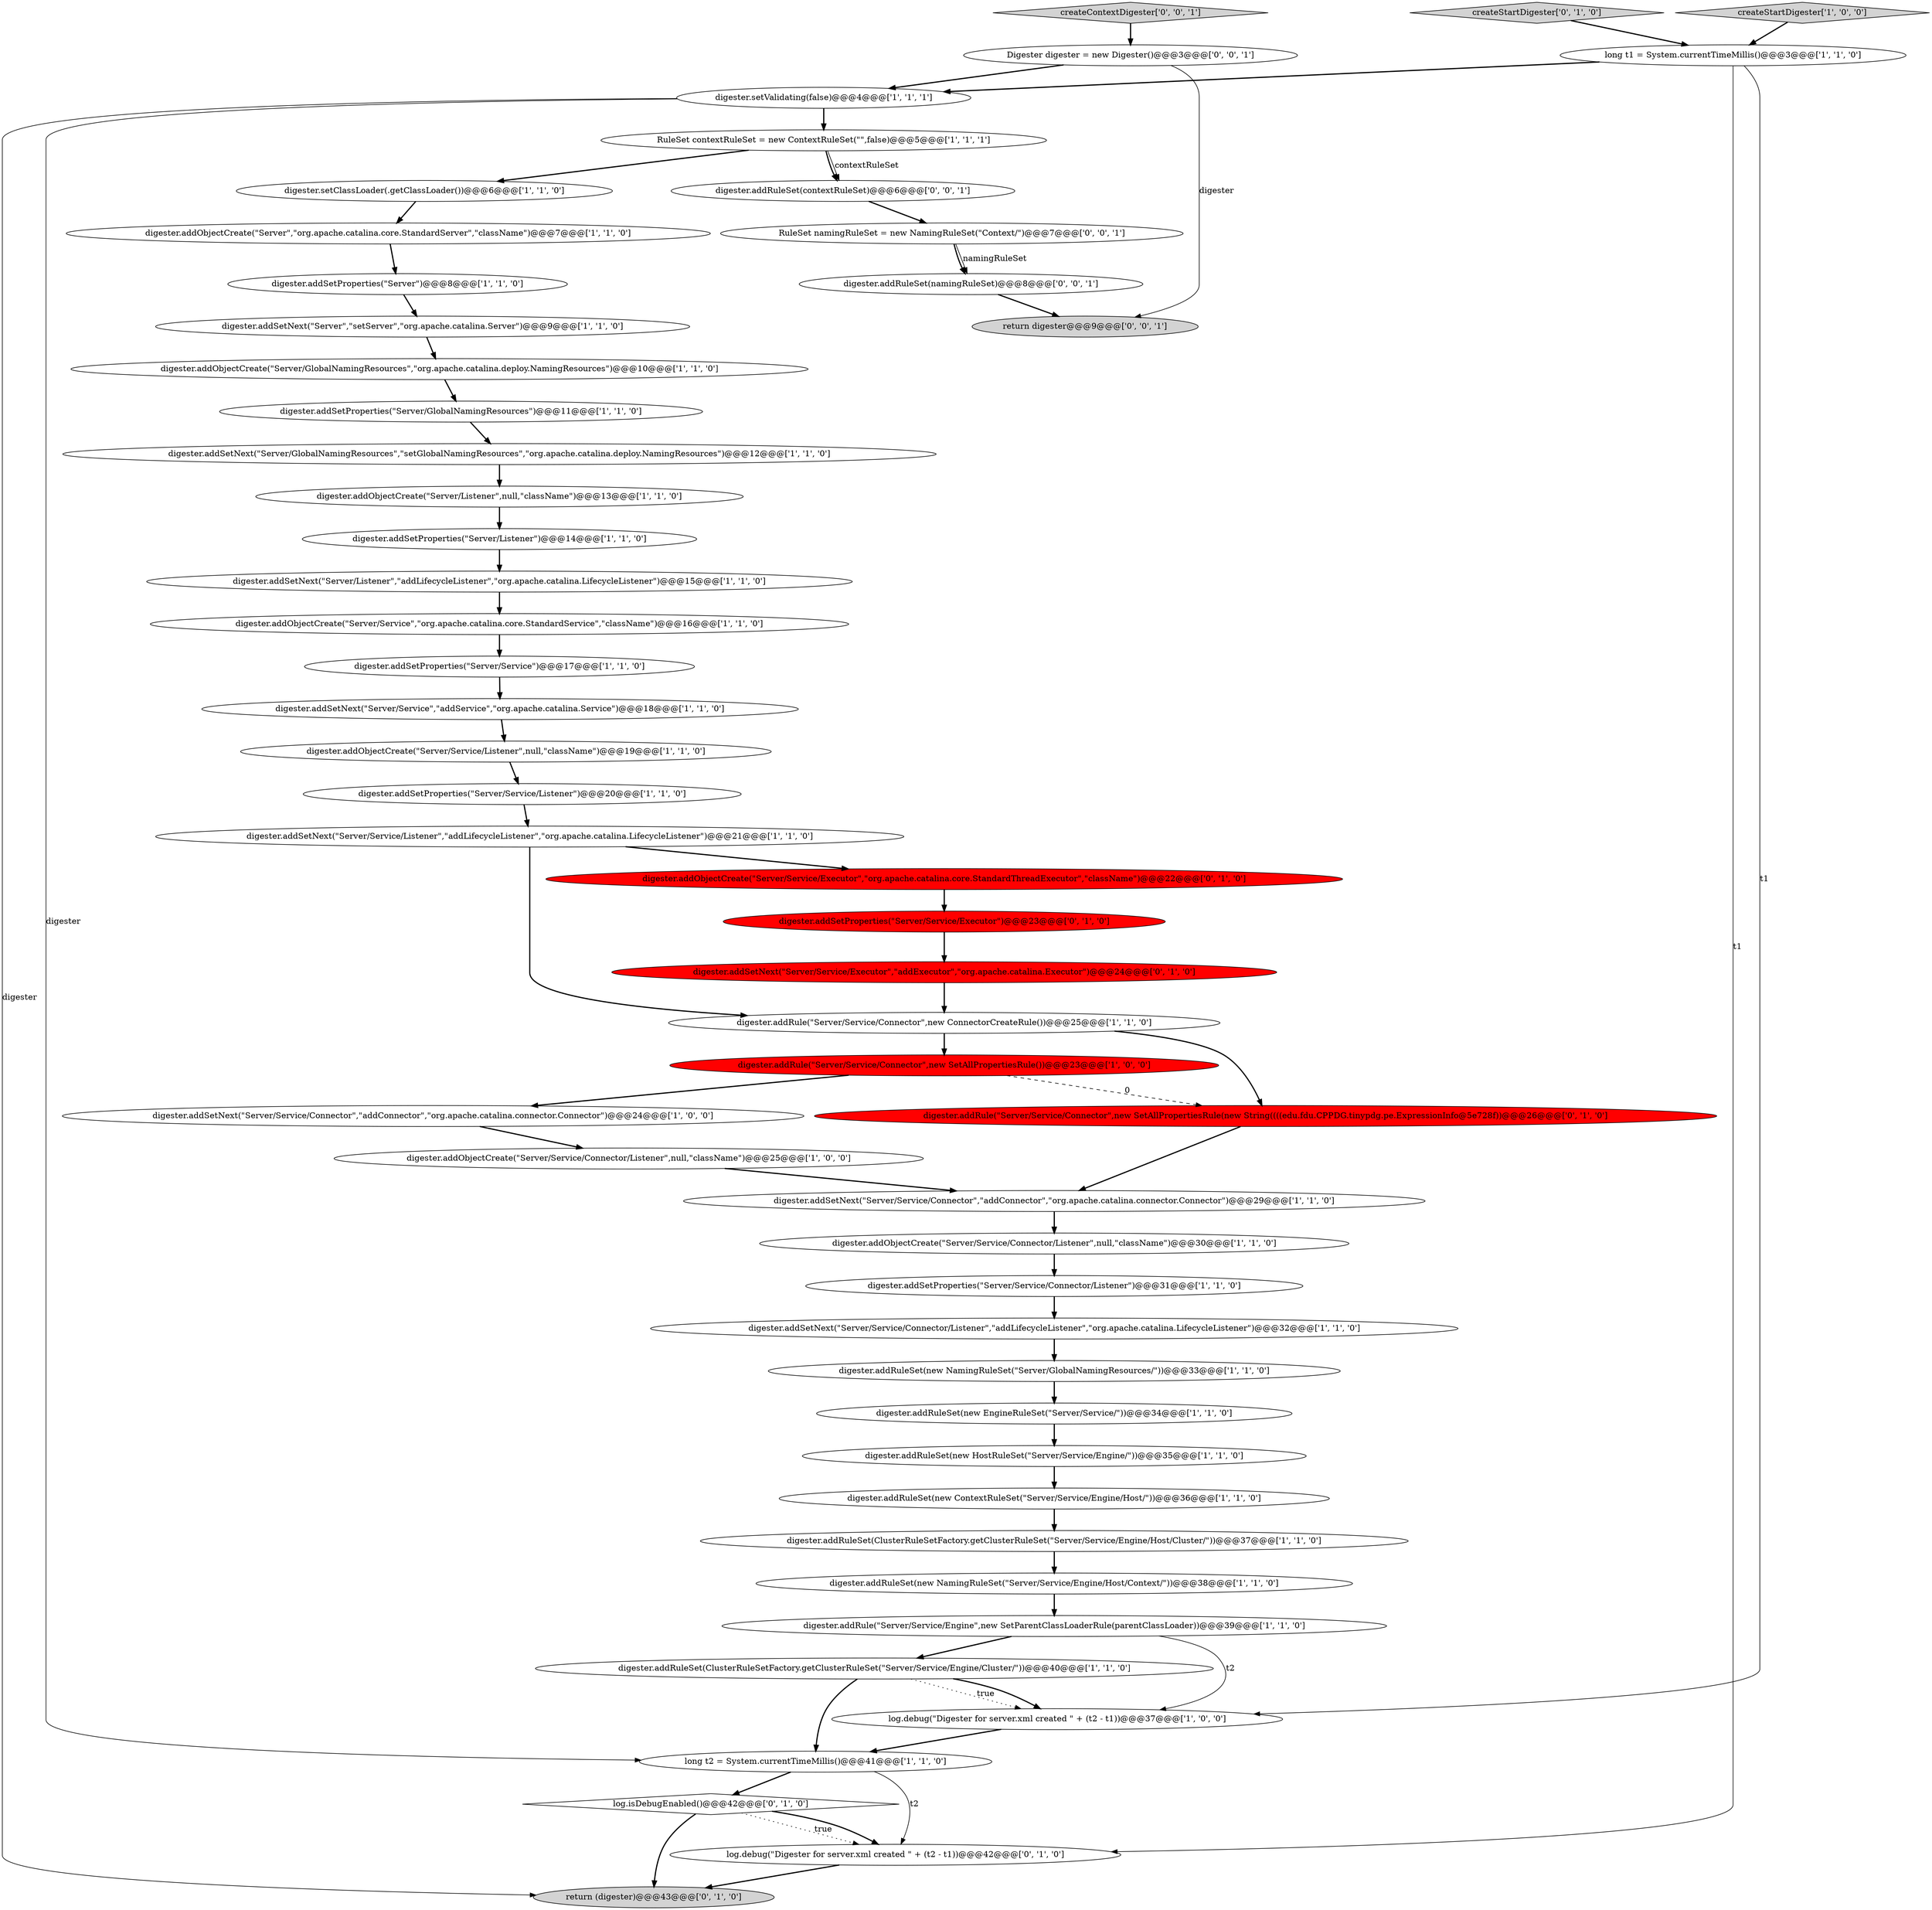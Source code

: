 digraph {
43 [style = filled, label = "log.isDebugEnabled()@@@42@@@['0', '1', '0']", fillcolor = white, shape = diamond image = "AAA0AAABBB2BBB"];
2 [style = filled, label = "long t1 = System.currentTimeMillis()@@@3@@@['1', '1', '0']", fillcolor = white, shape = ellipse image = "AAA0AAABBB1BBB"];
5 [style = filled, label = "digester.addRuleSet(new EngineRuleSet(\"Server/Service/\"))@@@34@@@['1', '1', '0']", fillcolor = white, shape = ellipse image = "AAA0AAABBB1BBB"];
18 [style = filled, label = "digester.addSetProperties(\"Server/Service/Listener\")@@@20@@@['1', '1', '0']", fillcolor = white, shape = ellipse image = "AAA0AAABBB1BBB"];
40 [style = filled, label = "createStartDigester['0', '1', '0']", fillcolor = lightgray, shape = diamond image = "AAA0AAABBB2BBB"];
42 [style = filled, label = "digester.addSetNext(\"Server/Service/Executor\",\"addExecutor\",\"org.apache.catalina.Executor\")@@@24@@@['0', '1', '0']", fillcolor = red, shape = ellipse image = "AAA1AAABBB2BBB"];
46 [style = filled, label = "Digester digester = new Digester()@@@3@@@['0', '0', '1']", fillcolor = white, shape = ellipse image = "AAA0AAABBB3BBB"];
7 [style = filled, label = "digester.addRule(\"Server/Service/Connector\",new SetAllPropertiesRule())@@@23@@@['1', '0', '0']", fillcolor = red, shape = ellipse image = "AAA1AAABBB1BBB"];
31 [style = filled, label = "digester.addObjectCreate(\"Server/Service/Listener\",null,\"className\")@@@19@@@['1', '1', '0']", fillcolor = white, shape = ellipse image = "AAA0AAABBB1BBB"];
48 [style = filled, label = "createContextDigester['0', '0', '1']", fillcolor = lightgray, shape = diamond image = "AAA0AAABBB3BBB"];
33 [style = filled, label = "digester.addRule(\"Server/Service/Connector\",new ConnectorCreateRule())@@@25@@@['1', '1', '0']", fillcolor = white, shape = ellipse image = "AAA0AAABBB1BBB"];
23 [style = filled, label = "digester.addSetProperties(\"Server/GlobalNamingResources\")@@@11@@@['1', '1', '0']", fillcolor = white, shape = ellipse image = "AAA0AAABBB1BBB"];
9 [style = filled, label = "digester.addSetNext(\"Server\",\"setServer\",\"org.apache.catalina.Server\")@@@9@@@['1', '1', '0']", fillcolor = white, shape = ellipse image = "AAA0AAABBB1BBB"];
12 [style = filled, label = "digester.addSetProperties(\"Server/Service\")@@@17@@@['1', '1', '0']", fillcolor = white, shape = ellipse image = "AAA0AAABBB1BBB"];
17 [style = filled, label = "digester.addSetProperties(\"Server\")@@@8@@@['1', '1', '0']", fillcolor = white, shape = ellipse image = "AAA0AAABBB1BBB"];
32 [style = filled, label = "digester.addSetNext(\"Server/Service/Connector/Listener\",\"addLifecycleListener\",\"org.apache.catalina.LifecycleListener\")@@@32@@@['1', '1', '0']", fillcolor = white, shape = ellipse image = "AAA0AAABBB1BBB"];
29 [style = filled, label = "digester.addSetNext(\"Server/Service/Listener\",\"addLifecycleListener\",\"org.apache.catalina.LifecycleListener\")@@@21@@@['1', '1', '0']", fillcolor = white, shape = ellipse image = "AAA0AAABBB1BBB"];
11 [style = filled, label = "digester.setClassLoader(.getClassLoader())@@@6@@@['1', '1', '0']", fillcolor = white, shape = ellipse image = "AAA0AAABBB1BBB"];
15 [style = filled, label = "digester.addRule(\"Server/Service/Engine\",new SetParentClassLoaderRule(parentClassLoader))@@@39@@@['1', '1', '0']", fillcolor = white, shape = ellipse image = "AAA0AAABBB1BBB"];
8 [style = filled, label = "digester.addRuleSet(ClusterRuleSetFactory.getClusterRuleSet(\"Server/Service/Engine/Host/Cluster/\"))@@@37@@@['1', '1', '0']", fillcolor = white, shape = ellipse image = "AAA0AAABBB1BBB"];
19 [style = filled, label = "digester.addObjectCreate(\"Server\",\"org.apache.catalina.core.StandardServer\",\"className\")@@@7@@@['1', '1', '0']", fillcolor = white, shape = ellipse image = "AAA0AAABBB1BBB"];
27 [style = filled, label = "digester.setValidating(false)@@@4@@@['1', '1', '1']", fillcolor = white, shape = ellipse image = "AAA0AAABBB1BBB"];
35 [style = filled, label = "digester.addSetProperties(\"Server/Service/Connector/Listener\")@@@31@@@['1', '1', '0']", fillcolor = white, shape = ellipse image = "AAA0AAABBB1BBB"];
45 [style = filled, label = "return (digester)@@@43@@@['0', '1', '0']", fillcolor = lightgray, shape = ellipse image = "AAA0AAABBB2BBB"];
4 [style = filled, label = "digester.addSetNext(\"Server/Service/Connector\",\"addConnector\",\"org.apache.catalina.connector.Connector\")@@@24@@@['1', '0', '0']", fillcolor = white, shape = ellipse image = "AAA0AAABBB1BBB"];
6 [style = filled, label = "long t2 = System.currentTimeMillis()@@@41@@@['1', '1', '0']", fillcolor = white, shape = ellipse image = "AAA0AAABBB1BBB"];
24 [style = filled, label = "digester.addRuleSet(new ContextRuleSet(\"Server/Service/Engine/Host/\"))@@@36@@@['1', '1', '0']", fillcolor = white, shape = ellipse image = "AAA0AAABBB1BBB"];
13 [style = filled, label = "RuleSet contextRuleSet = new ContextRuleSet(\"\",false)@@@5@@@['1', '1', '1']", fillcolor = white, shape = ellipse image = "AAA0AAABBB1BBB"];
36 [style = filled, label = "digester.addRuleSet(ClusterRuleSetFactory.getClusterRuleSet(\"Server/Service/Engine/Cluster/\"))@@@40@@@['1', '1', '0']", fillcolor = white, shape = ellipse image = "AAA0AAABBB1BBB"];
39 [style = filled, label = "digester.addObjectCreate(\"Server/Service/Executor\",\"org.apache.catalina.core.StandardThreadExecutor\",\"className\")@@@22@@@['0', '1', '0']", fillcolor = red, shape = ellipse image = "AAA1AAABBB2BBB"];
50 [style = filled, label = "RuleSet namingRuleSet = new NamingRuleSet(\"Context/\")@@@7@@@['0', '0', '1']", fillcolor = white, shape = ellipse image = "AAA0AAABBB3BBB"];
25 [style = filled, label = "createStartDigester['1', '0', '0']", fillcolor = lightgray, shape = diamond image = "AAA0AAABBB1BBB"];
37 [style = filled, label = "digester.addObjectCreate(\"Server/GlobalNamingResources\",\"org.apache.catalina.deploy.NamingResources\")@@@10@@@['1', '1', '0']", fillcolor = white, shape = ellipse image = "AAA0AAABBB1BBB"];
14 [style = filled, label = "digester.addObjectCreate(\"Server/Service/Connector/Listener\",null,\"className\")@@@25@@@['1', '0', '0']", fillcolor = white, shape = ellipse image = "AAA0AAABBB1BBB"];
47 [style = filled, label = "digester.addRuleSet(contextRuleSet)@@@6@@@['0', '0', '1']", fillcolor = white, shape = ellipse image = "AAA0AAABBB3BBB"];
1 [style = filled, label = "digester.addSetNext(\"Server/Listener\",\"addLifecycleListener\",\"org.apache.catalina.LifecycleListener\")@@@15@@@['1', '1', '0']", fillcolor = white, shape = ellipse image = "AAA0AAABBB1BBB"];
44 [style = filled, label = "log.debug(\"Digester for server.xml created \" + (t2 - t1))@@@42@@@['0', '1', '0']", fillcolor = white, shape = ellipse image = "AAA0AAABBB2BBB"];
16 [style = filled, label = "digester.addSetNext(\"Server/Service/Connector\",\"addConnector\",\"org.apache.catalina.connector.Connector\")@@@29@@@['1', '1', '0']", fillcolor = white, shape = ellipse image = "AAA0AAABBB1BBB"];
51 [style = filled, label = "digester.addRuleSet(namingRuleSet)@@@8@@@['0', '0', '1']", fillcolor = white, shape = ellipse image = "AAA0AAABBB3BBB"];
41 [style = filled, label = "digester.addSetProperties(\"Server/Service/Executor\")@@@23@@@['0', '1', '0']", fillcolor = red, shape = ellipse image = "AAA1AAABBB2BBB"];
49 [style = filled, label = "return digester@@@9@@@['0', '0', '1']", fillcolor = lightgray, shape = ellipse image = "AAA0AAABBB3BBB"];
21 [style = filled, label = "digester.addObjectCreate(\"Server/Service/Connector/Listener\",null,\"className\")@@@30@@@['1', '1', '0']", fillcolor = white, shape = ellipse image = "AAA0AAABBB1BBB"];
38 [style = filled, label = "digester.addRule(\"Server/Service/Connector\",new SetAllPropertiesRule(new String((((edu.fdu.CPPDG.tinypdg.pe.ExpressionInfo@5e728f))@@@26@@@['0', '1', '0']", fillcolor = red, shape = ellipse image = "AAA1AAABBB2BBB"];
0 [style = filled, label = "digester.addObjectCreate(\"Server/Listener\",null,\"className\")@@@13@@@['1', '1', '0']", fillcolor = white, shape = ellipse image = "AAA0AAABBB1BBB"];
28 [style = filled, label = "digester.addRuleSet(new NamingRuleSet(\"Server/Service/Engine/Host/Context/\"))@@@38@@@['1', '1', '0']", fillcolor = white, shape = ellipse image = "AAA0AAABBB1BBB"];
30 [style = filled, label = "digester.addObjectCreate(\"Server/Service\",\"org.apache.catalina.core.StandardService\",\"className\")@@@16@@@['1', '1', '0']", fillcolor = white, shape = ellipse image = "AAA0AAABBB1BBB"];
26 [style = filled, label = "digester.addRuleSet(new NamingRuleSet(\"Server/GlobalNamingResources/\"))@@@33@@@['1', '1', '0']", fillcolor = white, shape = ellipse image = "AAA0AAABBB1BBB"];
34 [style = filled, label = "digester.addSetNext(\"Server/Service\",\"addService\",\"org.apache.catalina.Service\")@@@18@@@['1', '1', '0']", fillcolor = white, shape = ellipse image = "AAA0AAABBB1BBB"];
3 [style = filled, label = "digester.addSetNext(\"Server/GlobalNamingResources\",\"setGlobalNamingResources\",\"org.apache.catalina.deploy.NamingResources\")@@@12@@@['1', '1', '0']", fillcolor = white, shape = ellipse image = "AAA0AAABBB1BBB"];
22 [style = filled, label = "log.debug(\"Digester for server.xml created \" + (t2 - t1))@@@37@@@['1', '0', '0']", fillcolor = white, shape = ellipse image = "AAA0AAABBB1BBB"];
20 [style = filled, label = "digester.addRuleSet(new HostRuleSet(\"Server/Service/Engine/\"))@@@35@@@['1', '1', '0']", fillcolor = white, shape = ellipse image = "AAA0AAABBB1BBB"];
10 [style = filled, label = "digester.addSetProperties(\"Server/Listener\")@@@14@@@['1', '1', '0']", fillcolor = white, shape = ellipse image = "AAA0AAABBB1BBB"];
33->7 [style = bold, label=""];
27->13 [style = bold, label=""];
14->16 [style = bold, label=""];
36->6 [style = bold, label=""];
8->28 [style = bold, label=""];
40->2 [style = bold, label=""];
6->43 [style = bold, label=""];
4->14 [style = bold, label=""];
13->47 [style = bold, label=""];
28->15 [style = bold, label=""];
15->22 [style = solid, label="t2"];
5->20 [style = bold, label=""];
36->22 [style = dotted, label="true"];
29->39 [style = bold, label=""];
26->5 [style = bold, label=""];
17->9 [style = bold, label=""];
38->16 [style = bold, label=""];
35->32 [style = bold, label=""];
42->33 [style = bold, label=""];
34->31 [style = bold, label=""];
12->34 [style = bold, label=""];
23->3 [style = bold, label=""];
31->18 [style = bold, label=""];
19->17 [style = bold, label=""];
7->4 [style = bold, label=""];
51->49 [style = bold, label=""];
2->22 [style = solid, label="t1"];
11->19 [style = bold, label=""];
1->30 [style = bold, label=""];
37->23 [style = bold, label=""];
13->11 [style = bold, label=""];
32->26 [style = bold, label=""];
25->2 [style = bold, label=""];
9->37 [style = bold, label=""];
3->0 [style = bold, label=""];
43->45 [style = bold, label=""];
47->50 [style = bold, label=""];
13->47 [style = solid, label="contextRuleSet"];
48->46 [style = bold, label=""];
27->6 [style = solid, label="digester"];
43->44 [style = dotted, label="true"];
18->29 [style = bold, label=""];
0->10 [style = bold, label=""];
30->12 [style = bold, label=""];
29->33 [style = bold, label=""];
27->45 [style = solid, label="digester"];
6->44 [style = solid, label="t2"];
16->21 [style = bold, label=""];
50->51 [style = bold, label=""];
46->27 [style = bold, label=""];
7->38 [style = dashed, label="0"];
2->27 [style = bold, label=""];
39->41 [style = bold, label=""];
33->38 [style = bold, label=""];
24->8 [style = bold, label=""];
21->35 [style = bold, label=""];
20->24 [style = bold, label=""];
10->1 [style = bold, label=""];
44->45 [style = bold, label=""];
43->44 [style = bold, label=""];
46->49 [style = solid, label="digester"];
50->51 [style = solid, label="namingRuleSet"];
2->44 [style = solid, label="t1"];
22->6 [style = bold, label=""];
15->36 [style = bold, label=""];
41->42 [style = bold, label=""];
36->22 [style = bold, label=""];
}
